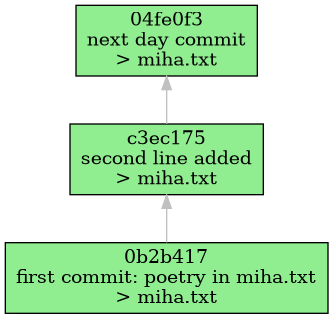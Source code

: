 @startuml
digraph G {
  rankdir=BT;
  node [shape=box, style=filled, fillcolor="lightgreen"];
  edge [color="gray"];
  "04fe0f38dc51783f43b35d3c63c007ee54cd7539" [label="04fe0f3\nnext day commit\n> miha.txt\n"];
  "c3ec175c66b1dd5ec415e9dcab4c8598fc060103" -> "04fe0f38dc51783f43b35d3c63c007ee54cd7539";
  "c3ec175c66b1dd5ec415e9dcab4c8598fc060103" [label="c3ec175\nsecond line added\n> miha.txt\n"];
  "0b2b417bdc0bdca5688bd39406b7b46a1ed62abf" -> "c3ec175c66b1dd5ec415e9dcab4c8598fc060103";
  "0b2b417bdc0bdca5688bd39406b7b46a1ed62abf" [label="0b2b417\nfirst commit: poetry in miha.txt\n> miha.txt\n"];
}
@enduml
